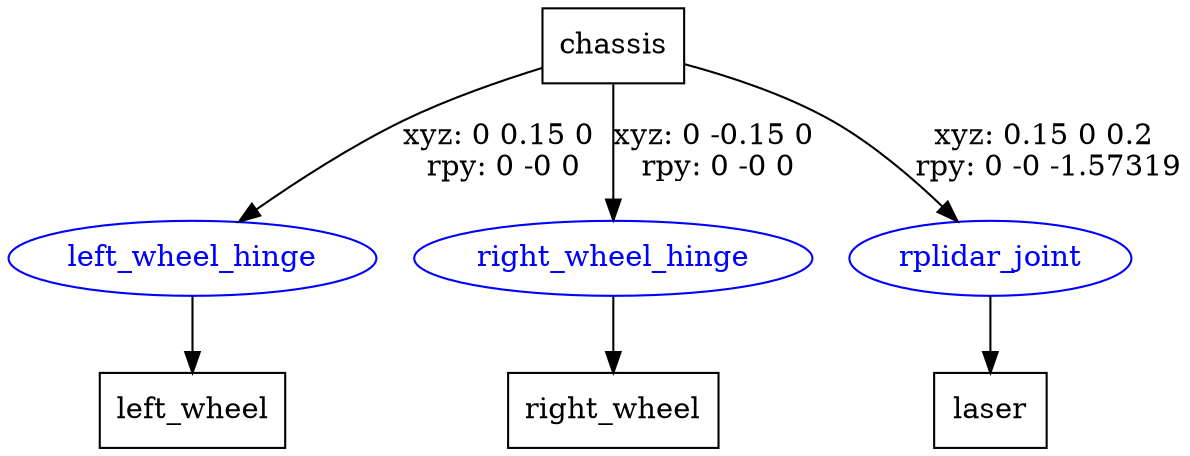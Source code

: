 digraph G {
node [shape=box];
"chassis" [label="chassis"];
"left_wheel" [label="left_wheel"];
"right_wheel" [label="right_wheel"];
"laser" [label="laser"];
node [shape=ellipse, color=blue, fontcolor=blue];
"chassis" -> "left_wheel_hinge" [label="xyz: 0 0.15 0 \nrpy: 0 -0 0"]
"left_wheel_hinge" -> "left_wheel"
"chassis" -> "right_wheel_hinge" [label="xyz: 0 -0.15 0 \nrpy: 0 -0 0"]
"right_wheel_hinge" -> "right_wheel"
"chassis" -> "rplidar_joint" [label="xyz: 0.15 0 0.2 \nrpy: 0 -0 -1.57319"]
"rplidar_joint" -> "laser"
}
